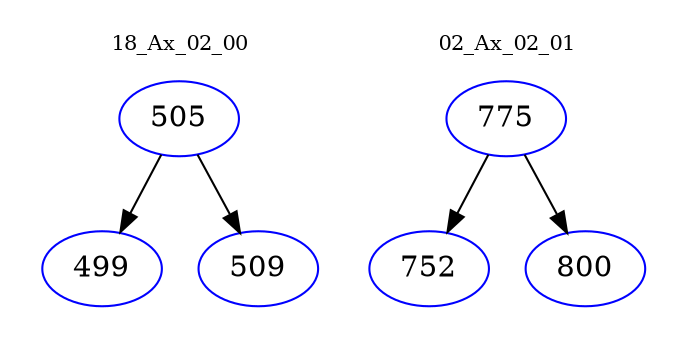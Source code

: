 digraph{
subgraph cluster_0 {
color = white
label = "18_Ax_02_00";
fontsize=10;
T0_505 [label="505", color="blue"]
T0_505 -> T0_499 [color="black"]
T0_499 [label="499", color="blue"]
T0_505 -> T0_509 [color="black"]
T0_509 [label="509", color="blue"]
}
subgraph cluster_1 {
color = white
label = "02_Ax_02_01";
fontsize=10;
T1_775 [label="775", color="blue"]
T1_775 -> T1_752 [color="black"]
T1_752 [label="752", color="blue"]
T1_775 -> T1_800 [color="black"]
T1_800 [label="800", color="blue"]
}
}
